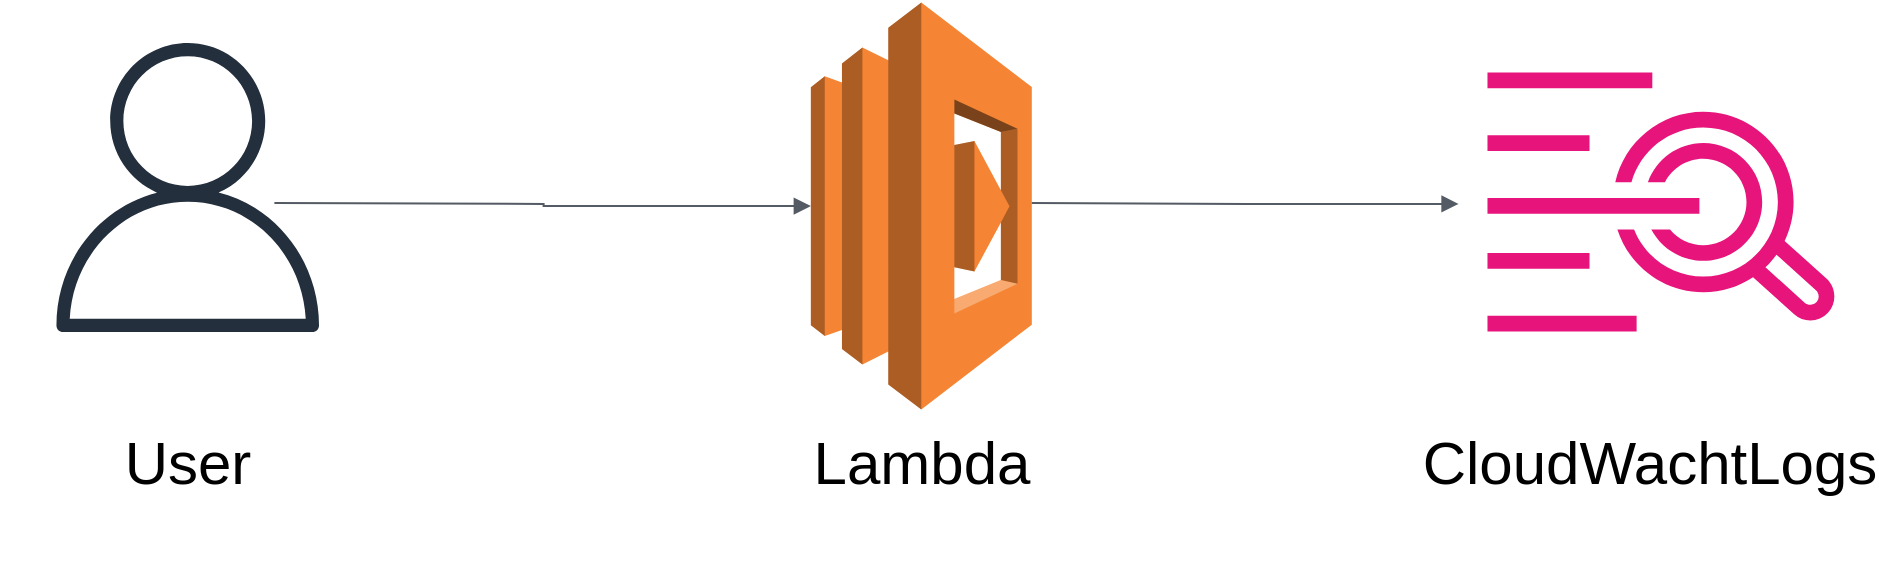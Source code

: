 <mxfile version="28.1.0">
  <diagram name="ページ1" id="KIdcXImNKxDVZAPq_Qf_">
    <mxGraphModel dx="1317" dy="772" grid="1" gridSize="10" guides="1" tooltips="1" connect="1" arrows="1" fold="1" page="1" pageScale="1" pageWidth="1169" pageHeight="827" math="0" shadow="0">
      <root>
        <mxCell id="0" />
        <mxCell id="1" parent="0" />
        <mxCell id="iesCrIlnQIS72QN7SZdt-1" value="" style="sketch=0;outlineConnect=0;fontColor=#232F3E;gradientColor=none;fillColor=#232F3D;strokeColor=none;dashed=0;verticalLabelPosition=bottom;verticalAlign=top;align=center;html=1;fontSize=12;fontStyle=0;aspect=fixed;pointerEvents=1;shape=mxgraph.aws4.user;" vertex="1" parent="1">
          <mxGeometry x="143.662" y="215.56" width="144.414" height="144.414" as="geometry" />
        </mxCell>
        <mxCell id="iesCrIlnQIS72QN7SZdt-4" value="" style="outlineConnect=0;dashed=0;verticalLabelPosition=bottom;verticalAlign=top;align=center;html=1;shape=mxgraph.aws3.lambda;fillColor=#F58534;gradientColor=none;" vertex="1" parent="1">
          <mxGeometry x="527.428" y="195.312" width="110.477" height="203.438" as="geometry" />
        </mxCell>
        <mxCell id="iesCrIlnQIS72QN7SZdt-6" value="" style="sketch=0;outlineConnect=0;fontColor=#232F3E;gradientColor=none;fillColor=#E7157B;strokeColor=none;dashed=0;verticalLabelPosition=bottom;verticalAlign=top;align=center;html=1;fontSize=12;fontStyle=0;aspect=fixed;pointerEvents=1;shape=mxgraph.aws4.cloudwatch_logs;" vertex="1" parent="1">
          <mxGeometry x="865.742" y="230" width="174.784" height="129.973" as="geometry" />
        </mxCell>
        <mxCell id="iesCrIlnQIS72QN7SZdt-7" value="User" style="text;strokeColor=none;align=center;fillColor=none;html=1;verticalAlign=middle;whiteSpace=wrap;rounded=0;fontSize=30;" vertex="1" parent="1">
          <mxGeometry x="122" y="370.005" width="187.738" height="109.375" as="geometry" />
        </mxCell>
        <mxCell id="iesCrIlnQIS72QN7SZdt-8" value="" style="edgeStyle=orthogonalEdgeStyle;html=1;endArrow=block;elbow=vertical;startArrow=none;endFill=1;strokeColor=#545B64;rounded=0;entryX=0;entryY=0.5;entryDx=0;entryDy=0;entryPerimeter=0;" edge="1" parent="1" target="iesCrIlnQIS72QN7SZdt-4">
          <mxGeometry width="100" relative="1" as="geometry">
            <mxPoint x="259.193" y="295.478" as="sourcePoint" />
            <mxPoint x="403.607" y="295.478" as="targetPoint" />
          </mxGeometry>
        </mxCell>
        <mxCell id="iesCrIlnQIS72QN7SZdt-9" value="" style="edgeStyle=orthogonalEdgeStyle;html=1;endArrow=block;elbow=vertical;startArrow=none;endFill=1;strokeColor=#545B64;rounded=0;" edge="1" parent="1">
          <mxGeometry width="100" relative="1" as="geometry">
            <mxPoint x="637.904" y="295.478" as="sourcePoint" />
            <mxPoint x="851.29" y="295.938" as="targetPoint" />
          </mxGeometry>
        </mxCell>
        <mxCell id="iesCrIlnQIS72QN7SZdt-10" value="Lambda" style="text;strokeColor=none;align=center;fillColor=none;html=1;verticalAlign=middle;whiteSpace=wrap;rounded=0;fontSize=30;" vertex="1" parent="1">
          <mxGeometry x="488.801" y="370.005" width="187.738" height="109.375" as="geometry" />
        </mxCell>
        <mxCell id="iesCrIlnQIS72QN7SZdt-11" value="CloudWachtLogs" style="text;strokeColor=none;align=center;fillColor=none;html=1;verticalAlign=middle;whiteSpace=wrap;rounded=0;fontSize=30;" vertex="1" parent="1">
          <mxGeometry x="852.792" y="370.005" width="187.738" height="109.375" as="geometry" />
        </mxCell>
      </root>
    </mxGraphModel>
  </diagram>
</mxfile>

